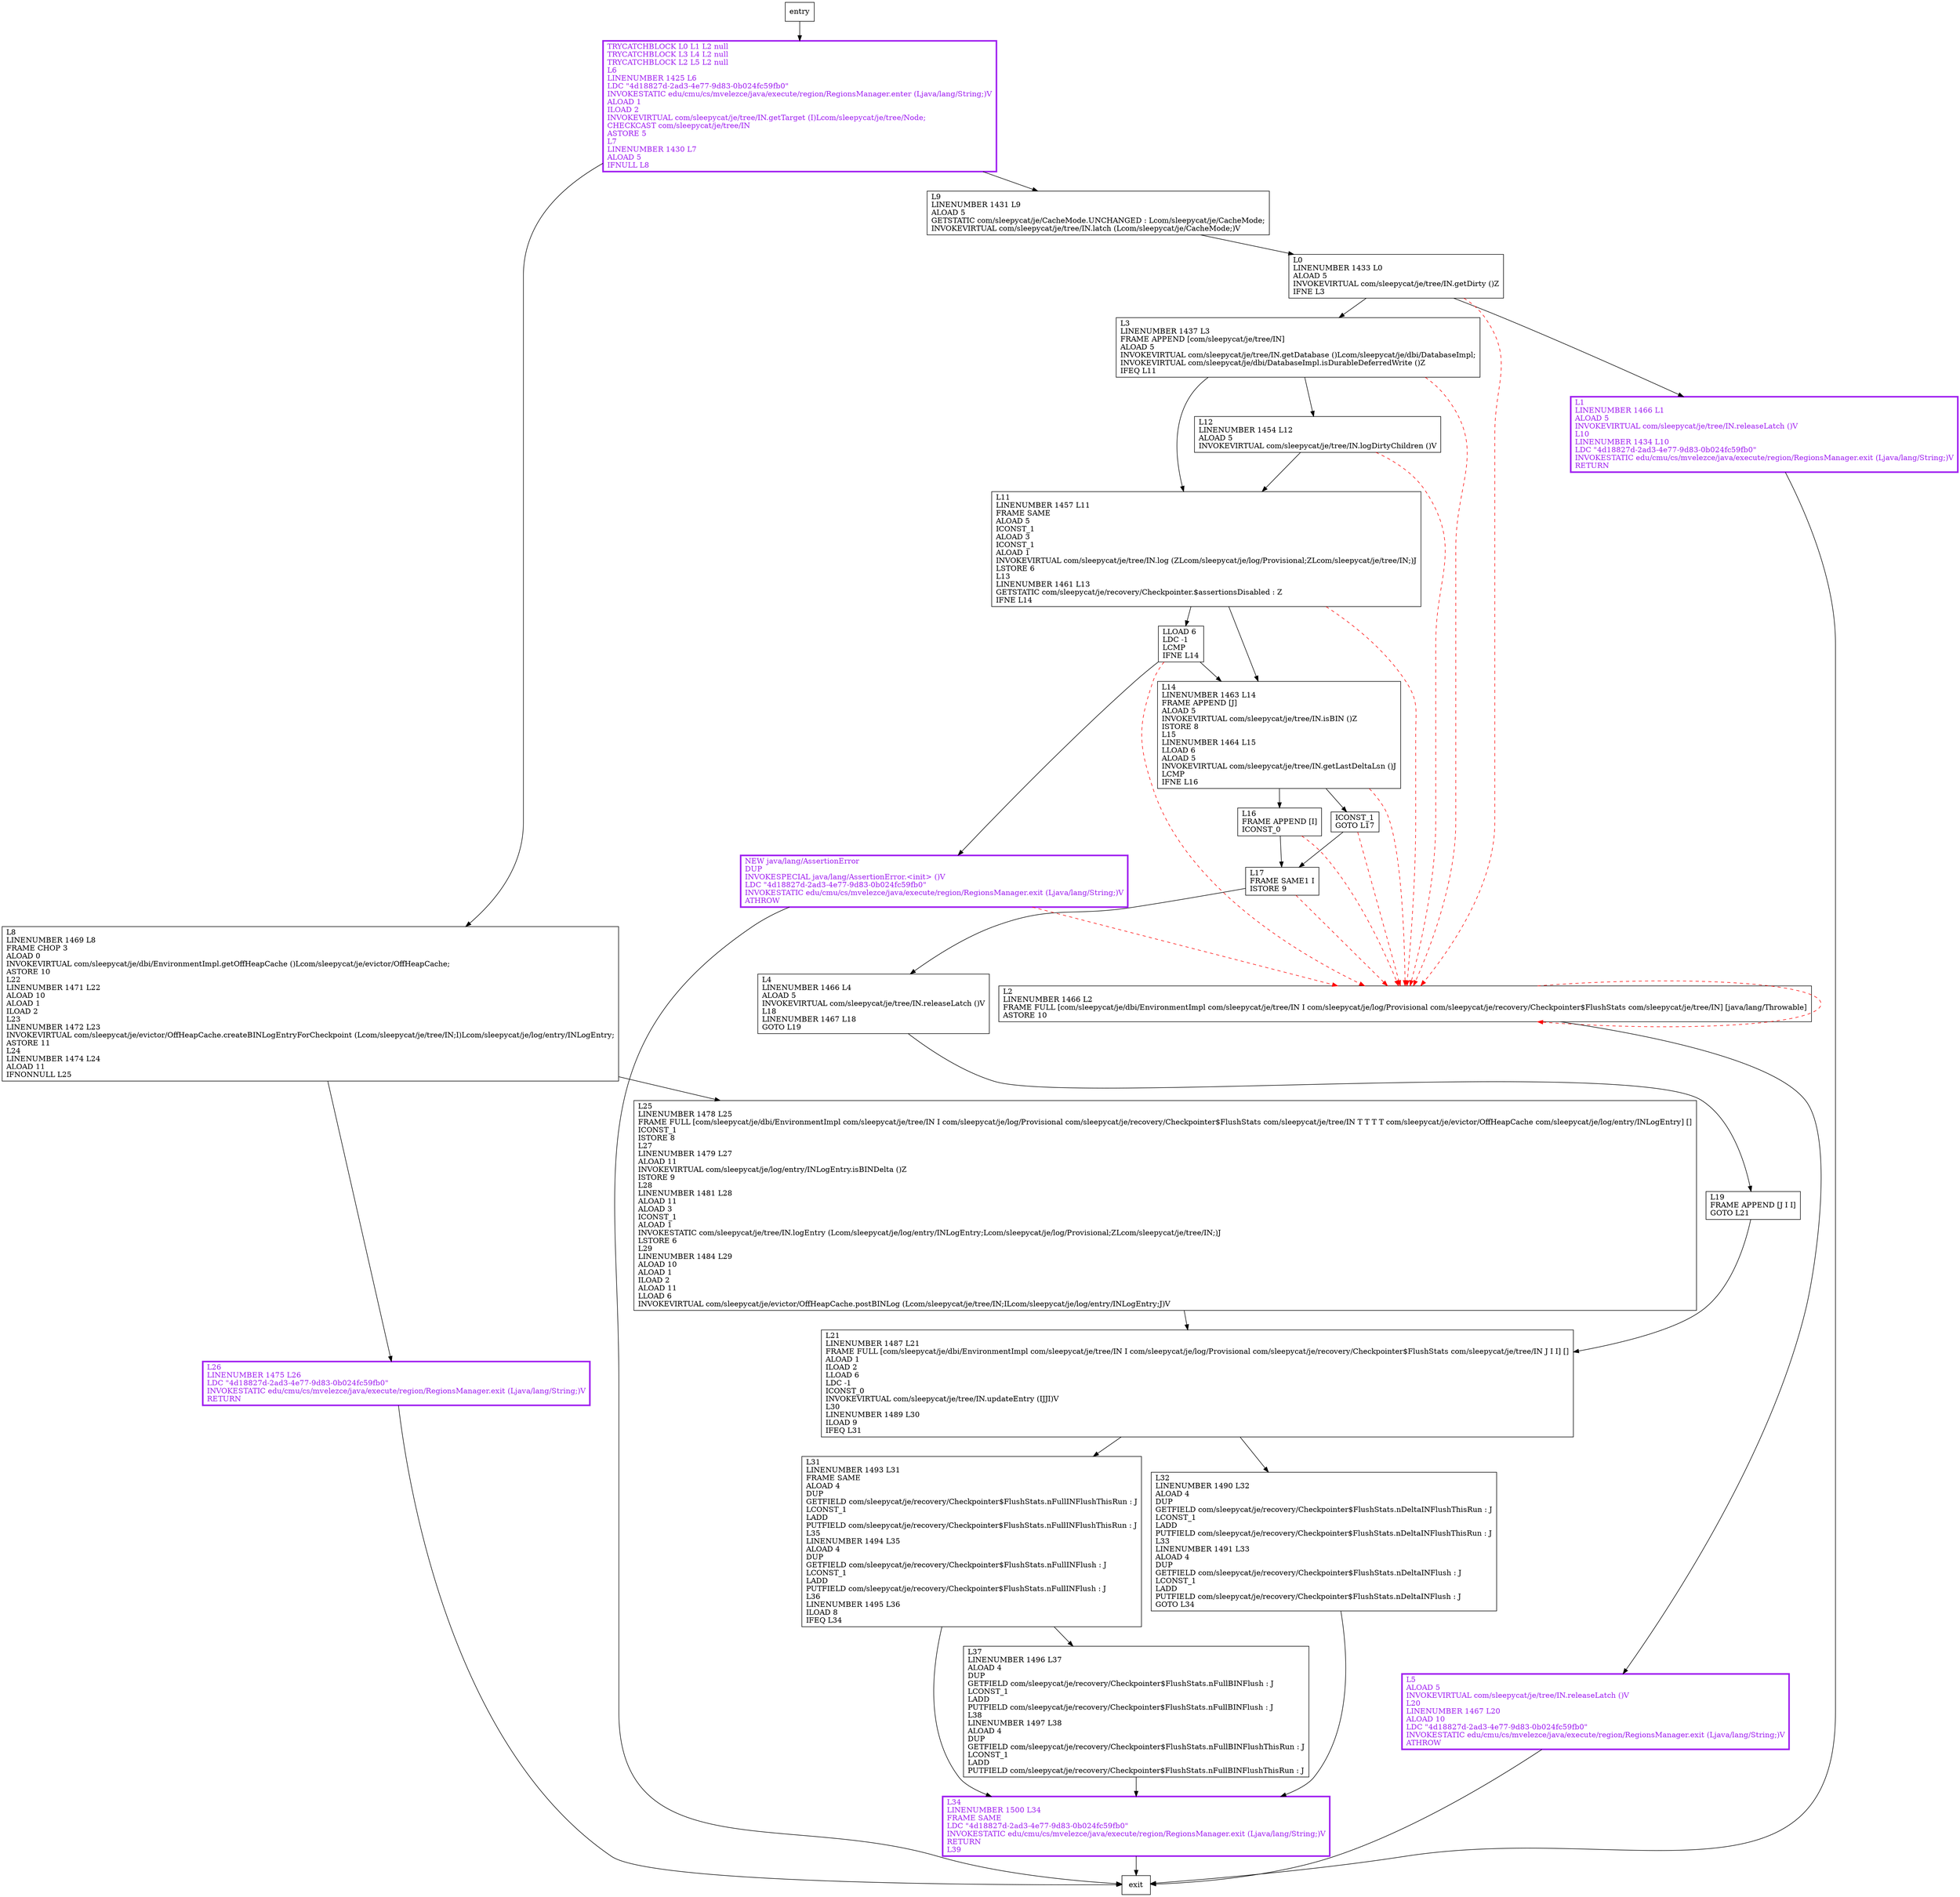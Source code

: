 digraph logDirtyIN {
node [shape=record];
1198551192 [label="L8\lLINENUMBER 1469 L8\lFRAME CHOP 3\lALOAD 0\lINVOKEVIRTUAL com/sleepycat/je/dbi/EnvironmentImpl.getOffHeapCache ()Lcom/sleepycat/je/evictor/OffHeapCache;\lASTORE 10\lL22\lLINENUMBER 1471 L22\lALOAD 10\lALOAD 1\lILOAD 2\lL23\lLINENUMBER 1472 L23\lINVOKEVIRTUAL com/sleepycat/je/evictor/OffHeapCache.createBINLogEntryForCheckpoint (Lcom/sleepycat/je/tree/IN;I)Lcom/sleepycat/je/log/entry/INLogEntry;\lASTORE 11\lL24\lLINENUMBER 1474 L24\lALOAD 11\lIFNONNULL L25\l"];
1996570976 [label="L11\lLINENUMBER 1457 L11\lFRAME SAME\lALOAD 5\lICONST_1\lALOAD 3\lICONST_1\lALOAD 1\lINVOKEVIRTUAL com/sleepycat/je/tree/IN.log (ZLcom/sleepycat/je/log/Provisional;ZLcom/sleepycat/je/tree/IN;)J\lLSTORE 6\lL13\lLINENUMBER 1461 L13\lGETSTATIC com/sleepycat/je/recovery/Checkpointer.$assertionsDisabled : Z\lIFNE L14\l"];
1488087219 [label="L17\lFRAME SAME1 I\lISTORE 9\l"];
892584769 [label="L0\lLINENUMBER 1433 L0\lALOAD 5\lINVOKEVIRTUAL com/sleepycat/je/tree/IN.getDirty ()Z\lIFNE L3\l"];
512456330 [label="L16\lFRAME APPEND [I]\lICONST_0\l"];
476679010 [label="L19\lFRAME APPEND [J I I]\lGOTO L21\l"];
1451065956 [label="L26\lLINENUMBER 1475 L26\lLDC \"4d18827d-2ad3-4e77-9d83-0b024fc59fb0\"\lINVOKESTATIC edu/cmu/cs/mvelezce/java/execute/region/RegionsManager.exit (Ljava/lang/String;)V\lRETURN\l"];
1819149116 [label="L1\lLINENUMBER 1466 L1\lALOAD 5\lINVOKEVIRTUAL com/sleepycat/je/tree/IN.releaseLatch ()V\lL10\lLINENUMBER 1434 L10\lLDC \"4d18827d-2ad3-4e77-9d83-0b024fc59fb0\"\lINVOKESTATIC edu/cmu/cs/mvelezce/java/execute/region/RegionsManager.exit (Ljava/lang/String;)V\lRETURN\l"];
1852141615 [label="LLOAD 6\lLDC -1\lLCMP\lIFNE L14\l"];
1470261152 [label="NEW java/lang/AssertionError\lDUP\lINVOKESPECIAL java/lang/AssertionError.\<init\> ()V\lLDC \"4d18827d-2ad3-4e77-9d83-0b024fc59fb0\"\lINVOKESTATIC edu/cmu/cs/mvelezce/java/execute/region/RegionsManager.exit (Ljava/lang/String;)V\lATHROW\l"];
788819844 [label="L3\lLINENUMBER 1437 L3\lFRAME APPEND [com/sleepycat/je/tree/IN]\lALOAD 5\lINVOKEVIRTUAL com/sleepycat/je/tree/IN.getDatabase ()Lcom/sleepycat/je/dbi/DatabaseImpl;\lINVOKEVIRTUAL com/sleepycat/je/dbi/DatabaseImpl.isDurableDeferredWrite ()Z\lIFEQ L11\l"];
841740574 [label="L34\lLINENUMBER 1500 L34\lFRAME SAME\lLDC \"4d18827d-2ad3-4e77-9d83-0b024fc59fb0\"\lINVOKESTATIC edu/cmu/cs/mvelezce/java/execute/region/RegionsManager.exit (Ljava/lang/String;)V\lRETURN\lL39\l"];
1523682496 [label="TRYCATCHBLOCK L0 L1 L2 null\lTRYCATCHBLOCK L3 L4 L2 null\lTRYCATCHBLOCK L2 L5 L2 null\lL6\lLINENUMBER 1425 L6\lLDC \"4d18827d-2ad3-4e77-9d83-0b024fc59fb0\"\lINVOKESTATIC edu/cmu/cs/mvelezce/java/execute/region/RegionsManager.enter (Ljava/lang/String;)V\lALOAD 1\lILOAD 2\lINVOKEVIRTUAL com/sleepycat/je/tree/IN.getTarget (I)Lcom/sleepycat/je/tree/Node;\lCHECKCAST com/sleepycat/je/tree/IN\lASTORE 5\lL7\lLINENUMBER 1430 L7\lALOAD 5\lIFNULL L8\l"];
2036681700 [label="L2\lLINENUMBER 1466 L2\lFRAME FULL [com/sleepycat/je/dbi/EnvironmentImpl com/sleepycat/je/tree/IN I com/sleepycat/je/log/Provisional com/sleepycat/je/recovery/Checkpointer$FlushStats com/sleepycat/je/tree/IN] [java/lang/Throwable]\lASTORE 10\l"];
125424421 [label="L12\lLINENUMBER 1454 L12\lALOAD 5\lINVOKEVIRTUAL com/sleepycat/je/tree/IN.logDirtyChildren ()V\l"];
1502839107 [label="L21\lLINENUMBER 1487 L21\lFRAME FULL [com/sleepycat/je/dbi/EnvironmentImpl com/sleepycat/je/tree/IN I com/sleepycat/je/log/Provisional com/sleepycat/je/recovery/Checkpointer$FlushStats com/sleepycat/je/tree/IN J I I] []\lALOAD 1\lILOAD 2\lLLOAD 6\lLDC -1\lICONST_0\lINVOKEVIRTUAL com/sleepycat/je/tree/IN.updateEntry (IJJI)V\lL30\lLINENUMBER 1489 L30\lILOAD 9\lIFEQ L31\l"];
418188449 [label="L5\lALOAD 5\lINVOKEVIRTUAL com/sleepycat/je/tree/IN.releaseLatch ()V\lL20\lLINENUMBER 1467 L20\lALOAD 10\lLDC \"4d18827d-2ad3-4e77-9d83-0b024fc59fb0\"\lINVOKESTATIC edu/cmu/cs/mvelezce/java/execute/region/RegionsManager.exit (Ljava/lang/String;)V\lATHROW\l"];
499228648 [label="L25\lLINENUMBER 1478 L25\lFRAME FULL [com/sleepycat/je/dbi/EnvironmentImpl com/sleepycat/je/tree/IN I com/sleepycat/je/log/Provisional com/sleepycat/je/recovery/Checkpointer$FlushStats com/sleepycat/je/tree/IN T T T T com/sleepycat/je/evictor/OffHeapCache com/sleepycat/je/log/entry/INLogEntry] []\lICONST_1\lISTORE 8\lL27\lLINENUMBER 1479 L27\lALOAD 11\lINVOKEVIRTUAL com/sleepycat/je/log/entry/INLogEntry.isBINDelta ()Z\lISTORE 9\lL28\lLINENUMBER 1481 L28\lALOAD 11\lALOAD 3\lICONST_1\lALOAD 1\lINVOKESTATIC com/sleepycat/je/tree/IN.logEntry (Lcom/sleepycat/je/log/entry/INLogEntry;Lcom/sleepycat/je/log/Provisional;ZLcom/sleepycat/je/tree/IN;)J\lLSTORE 6\lL29\lLINENUMBER 1484 L29\lALOAD 10\lALOAD 1\lILOAD 2\lALOAD 11\lLLOAD 6\lINVOKEVIRTUAL com/sleepycat/je/evictor/OffHeapCache.postBINLog (Lcom/sleepycat/je/tree/IN;ILcom/sleepycat/je/log/entry/INLogEntry;J)V\l"];
142552279 [label="L31\lLINENUMBER 1493 L31\lFRAME SAME\lALOAD 4\lDUP\lGETFIELD com/sleepycat/je/recovery/Checkpointer$FlushStats.nFullINFlushThisRun : J\lLCONST_1\lLADD\lPUTFIELD com/sleepycat/je/recovery/Checkpointer$FlushStats.nFullINFlushThisRun : J\lL35\lLINENUMBER 1494 L35\lALOAD 4\lDUP\lGETFIELD com/sleepycat/je/recovery/Checkpointer$FlushStats.nFullINFlush : J\lLCONST_1\lLADD\lPUTFIELD com/sleepycat/je/recovery/Checkpointer$FlushStats.nFullINFlush : J\lL36\lLINENUMBER 1495 L36\lILOAD 8\lIFEQ L34\l"];
710228427 [label="L14\lLINENUMBER 1463 L14\lFRAME APPEND [J]\lALOAD 5\lINVOKEVIRTUAL com/sleepycat/je/tree/IN.isBIN ()Z\lISTORE 8\lL15\lLINENUMBER 1464 L15\lLLOAD 6\lALOAD 5\lINVOKEVIRTUAL com/sleepycat/je/tree/IN.getLastDeltaLsn ()J\lLCMP\lIFNE L16\l"];
1258573363 [label="L9\lLINENUMBER 1431 L9\lALOAD 5\lGETSTATIC com/sleepycat/je/CacheMode.UNCHANGED : Lcom/sleepycat/je/CacheMode;\lINVOKEVIRTUAL com/sleepycat/je/tree/IN.latch (Lcom/sleepycat/je/CacheMode;)V\l"];
1529514364 [label="ICONST_1\lGOTO L17\l"];
1294149033 [label="L32\lLINENUMBER 1490 L32\lALOAD 4\lDUP\lGETFIELD com/sleepycat/je/recovery/Checkpointer$FlushStats.nDeltaINFlushThisRun : J\lLCONST_1\lLADD\lPUTFIELD com/sleepycat/je/recovery/Checkpointer$FlushStats.nDeltaINFlushThisRun : J\lL33\lLINENUMBER 1491 L33\lALOAD 4\lDUP\lGETFIELD com/sleepycat/je/recovery/Checkpointer$FlushStats.nDeltaINFlush : J\lLCONST_1\lLADD\lPUTFIELD com/sleepycat/je/recovery/Checkpointer$FlushStats.nDeltaINFlush : J\lGOTO L34\l"];
595854956 [label="L37\lLINENUMBER 1496 L37\lALOAD 4\lDUP\lGETFIELD com/sleepycat/je/recovery/Checkpointer$FlushStats.nFullBINFlush : J\lLCONST_1\lLADD\lPUTFIELD com/sleepycat/je/recovery/Checkpointer$FlushStats.nFullBINFlush : J\lL38\lLINENUMBER 1497 L38\lALOAD 4\lDUP\lGETFIELD com/sleepycat/je/recovery/Checkpointer$FlushStats.nFullBINFlushThisRun : J\lLCONST_1\lLADD\lPUTFIELD com/sleepycat/je/recovery/Checkpointer$FlushStats.nFullBINFlushThisRun : J\l"];
75925742 [label="L4\lLINENUMBER 1466 L4\lALOAD 5\lINVOKEVIRTUAL com/sleepycat/je/tree/IN.releaseLatch ()V\lL18\lLINENUMBER 1467 L18\lGOTO L19\l"];
entry;
exit;
1198551192 -> 1451065956
1198551192 -> 499228648
1996570976 -> 710228427
1996570976 -> 2036681700 [style=dashed, color=red]
1996570976 -> 1852141615
1488087219 -> 2036681700 [style=dashed, color=red]
1488087219 -> 75925742
892584769 -> 788819844
892584769 -> 2036681700 [style=dashed, color=red]
892584769 -> 1819149116
512456330 -> 2036681700 [style=dashed, color=red]
512456330 -> 1488087219
476679010 -> 1502839107
1451065956 -> exit
1819149116 -> exit
1852141615 -> 710228427
1852141615 -> 2036681700 [style=dashed, color=red]
1852141615 -> 1470261152
1470261152 -> exit
1470261152 -> 2036681700 [style=dashed, color=red]
788819844 -> 1996570976
788819844 -> 125424421
788819844 -> 2036681700 [style=dashed, color=red]
841740574 -> exit
1523682496 -> 1198551192
1523682496 -> 1258573363
2036681700 -> 2036681700 [style=dashed, color=red]
2036681700 -> 418188449
125424421 -> 1996570976
125424421 -> 2036681700 [style=dashed, color=red]
1502839107 -> 142552279
1502839107 -> 1294149033
418188449 -> exit
499228648 -> 1502839107
142552279 -> 841740574
142552279 -> 595854956
entry -> 1523682496
710228427 -> 2036681700 [style=dashed, color=red]
710228427 -> 1529514364
710228427 -> 512456330
1258573363 -> 892584769
1529514364 -> 2036681700 [style=dashed, color=red]
1529514364 -> 1488087219
1294149033 -> 841740574
595854956 -> 841740574
75925742 -> 476679010
841740574[fontcolor="purple", penwidth=3, color="purple"];
1523682496[fontcolor="purple", penwidth=3, color="purple"];
1451065956[fontcolor="purple", penwidth=3, color="purple"];
1819149116[fontcolor="purple", penwidth=3, color="purple"];
418188449[fontcolor="purple", penwidth=3, color="purple"];
1470261152[fontcolor="purple", penwidth=3, color="purple"];
}
